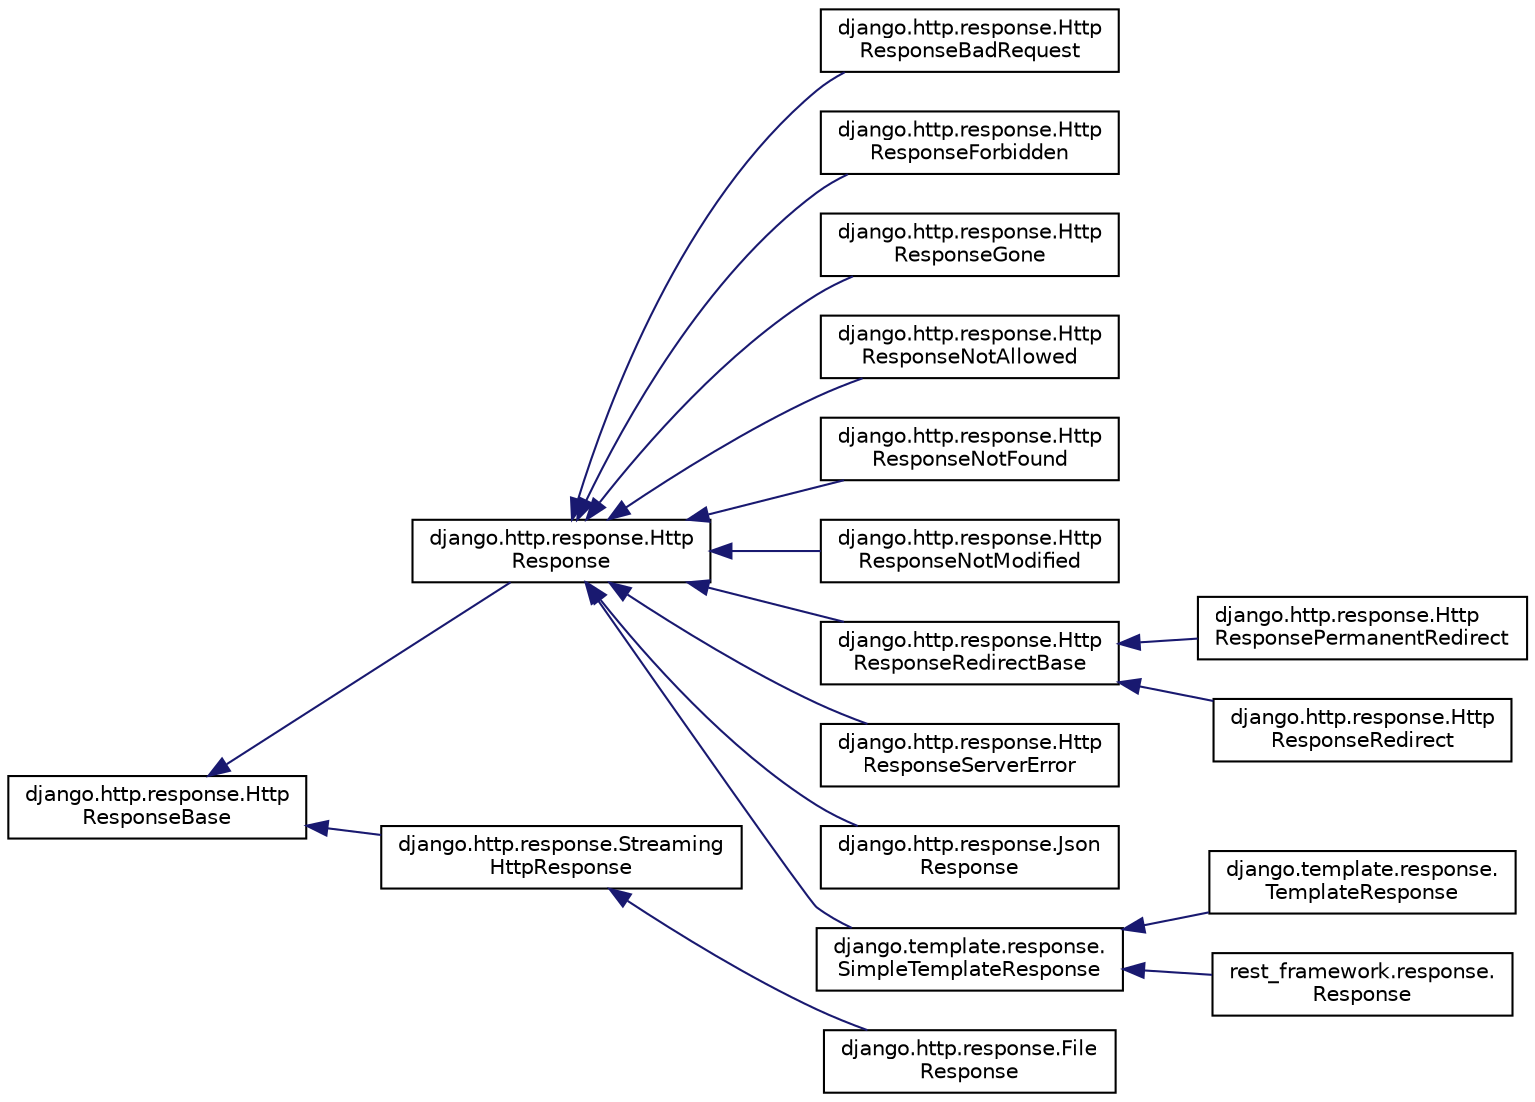 digraph "Graphical Class Hierarchy"
{
 // LATEX_PDF_SIZE
  edge [fontname="Helvetica",fontsize="10",labelfontname="Helvetica",labelfontsize="10"];
  node [fontname="Helvetica",fontsize="10",shape=record];
  rankdir="LR";
  Node0 [label="django.http.response.Http\lResponseBase",height=0.2,width=0.4,color="black", fillcolor="white", style="filled",URL="$dd/db4/classdjango_1_1http_1_1response_1_1_http_response_base.html",tooltip=" "];
  Node0 -> Node1 [dir="back",color="midnightblue",fontsize="10",style="solid",fontname="Helvetica"];
  Node1 [label="django.http.response.Http\lResponse",height=0.2,width=0.4,color="black", fillcolor="white", style="filled",URL="$d9/d55/classdjango_1_1http_1_1response_1_1_http_response.html",tooltip=" "];
  Node1 -> Node2 [dir="back",color="midnightblue",fontsize="10",style="solid",fontname="Helvetica"];
  Node2 [label="django.http.response.Http\lResponseBadRequest",height=0.2,width=0.4,color="black", fillcolor="white", style="filled",URL="$de/da5/classdjango_1_1http_1_1response_1_1_http_response_bad_request.html",tooltip=" "];
  Node1 -> Node3 [dir="back",color="midnightblue",fontsize="10",style="solid",fontname="Helvetica"];
  Node3 [label="django.http.response.Http\lResponseForbidden",height=0.2,width=0.4,color="black", fillcolor="white", style="filled",URL="$dc/da9/classdjango_1_1http_1_1response_1_1_http_response_forbidden.html",tooltip=" "];
  Node1 -> Node4 [dir="back",color="midnightblue",fontsize="10",style="solid",fontname="Helvetica"];
  Node4 [label="django.http.response.Http\lResponseGone",height=0.2,width=0.4,color="black", fillcolor="white", style="filled",URL="$dc/d45/classdjango_1_1http_1_1response_1_1_http_response_gone.html",tooltip=" "];
  Node1 -> Node5 [dir="back",color="midnightblue",fontsize="10",style="solid",fontname="Helvetica"];
  Node5 [label="django.http.response.Http\lResponseNotAllowed",height=0.2,width=0.4,color="black", fillcolor="white", style="filled",URL="$d9/dd5/classdjango_1_1http_1_1response_1_1_http_response_not_allowed.html",tooltip=" "];
  Node1 -> Node6 [dir="back",color="midnightblue",fontsize="10",style="solid",fontname="Helvetica"];
  Node6 [label="django.http.response.Http\lResponseNotFound",height=0.2,width=0.4,color="black", fillcolor="white", style="filled",URL="$d9/d36/classdjango_1_1http_1_1response_1_1_http_response_not_found.html",tooltip=" "];
  Node1 -> Node7 [dir="back",color="midnightblue",fontsize="10",style="solid",fontname="Helvetica"];
  Node7 [label="django.http.response.Http\lResponseNotModified",height=0.2,width=0.4,color="black", fillcolor="white", style="filled",URL="$d2/dee/classdjango_1_1http_1_1response_1_1_http_response_not_modified.html",tooltip=" "];
  Node1 -> Node8 [dir="back",color="midnightblue",fontsize="10",style="solid",fontname="Helvetica"];
  Node8 [label="django.http.response.Http\lResponseRedirectBase",height=0.2,width=0.4,color="black", fillcolor="white", style="filled",URL="$d9/d32/classdjango_1_1http_1_1response_1_1_http_response_redirect_base.html",tooltip=" "];
  Node8 -> Node9 [dir="back",color="midnightblue",fontsize="10",style="solid",fontname="Helvetica"];
  Node9 [label="django.http.response.Http\lResponsePermanentRedirect",height=0.2,width=0.4,color="black", fillcolor="white", style="filled",URL="$d5/d38/classdjango_1_1http_1_1response_1_1_http_response_permanent_redirect.html",tooltip=" "];
  Node8 -> Node10 [dir="back",color="midnightblue",fontsize="10",style="solid",fontname="Helvetica"];
  Node10 [label="django.http.response.Http\lResponseRedirect",height=0.2,width=0.4,color="black", fillcolor="white", style="filled",URL="$db/d05/classdjango_1_1http_1_1response_1_1_http_response_redirect.html",tooltip=" "];
  Node1 -> Node11 [dir="back",color="midnightblue",fontsize="10",style="solid",fontname="Helvetica"];
  Node11 [label="django.http.response.Http\lResponseServerError",height=0.2,width=0.4,color="black", fillcolor="white", style="filled",URL="$df/d7f/classdjango_1_1http_1_1response_1_1_http_response_server_error.html",tooltip=" "];
  Node1 -> Node12 [dir="back",color="midnightblue",fontsize="10",style="solid",fontname="Helvetica"];
  Node12 [label="django.http.response.Json\lResponse",height=0.2,width=0.4,color="black", fillcolor="white", style="filled",URL="$d0/d41/classdjango_1_1http_1_1response_1_1_json_response.html",tooltip=" "];
  Node1 -> Node13 [dir="back",color="midnightblue",fontsize="10",style="solid",fontname="Helvetica"];
  Node13 [label="django.template.response.\lSimpleTemplateResponse",height=0.2,width=0.4,color="black", fillcolor="white", style="filled",URL="$d9/dd8/classdjango_1_1template_1_1response_1_1_simple_template_response.html",tooltip=" "];
  Node13 -> Node14 [dir="back",color="midnightblue",fontsize="10",style="solid",fontname="Helvetica"];
  Node14 [label="django.template.response.\lTemplateResponse",height=0.2,width=0.4,color="black", fillcolor="white", style="filled",URL="$db/d13/classdjango_1_1template_1_1response_1_1_template_response.html",tooltip=" "];
  Node13 -> Node15 [dir="back",color="midnightblue",fontsize="10",style="solid",fontname="Helvetica"];
  Node15 [label="rest_framework.response.\lResponse",height=0.2,width=0.4,color="black", fillcolor="white", style="filled",URL="$d1/d5f/classrest__framework_1_1response_1_1_response.html",tooltip=" "];
  Node0 -> Node16 [dir="back",color="midnightblue",fontsize="10",style="solid",fontname="Helvetica"];
  Node16 [label="django.http.response.Streaming\lHttpResponse",height=0.2,width=0.4,color="black", fillcolor="white", style="filled",URL="$d7/d35/classdjango_1_1http_1_1response_1_1_streaming_http_response.html",tooltip=" "];
  Node16 -> Node17 [dir="back",color="midnightblue",fontsize="10",style="solid",fontname="Helvetica"];
  Node17 [label="django.http.response.File\lResponse",height=0.2,width=0.4,color="black", fillcolor="white", style="filled",URL="$d3/d33/classdjango_1_1http_1_1response_1_1_file_response.html",tooltip=" "];
}
